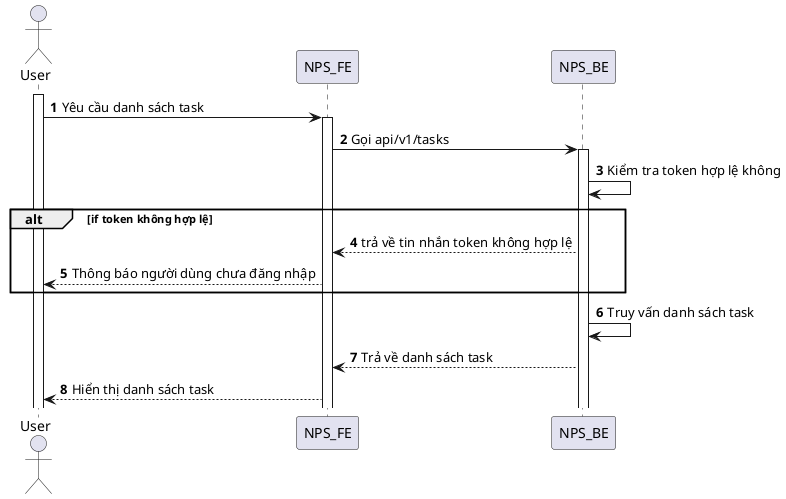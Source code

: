 @startuml
autonumber
actor User
activate User
User -> NPS_FE: Yêu cầu danh sách task
activate NPS_FE
NPS_FE -> NPS_BE: Gọi api/v1/tasks
activate NPS_BE
NPS_BE -> NPS_BE: Kiểm tra token hợp lệ không
alt if token không hợp lệ
NPS_BE --> NPS_FE: trả về tin nhắn token không hợp lệ
NPS_FE --> User: Thông báo người dùng chưa đăng nhập
end
NPS_BE -> NPS_BE: Truy vấn danh sách task
NPS_BE --> NPS_FE: Trả về danh sách task
NPS_FE --> User: Hiển thị danh sách task
@enduml